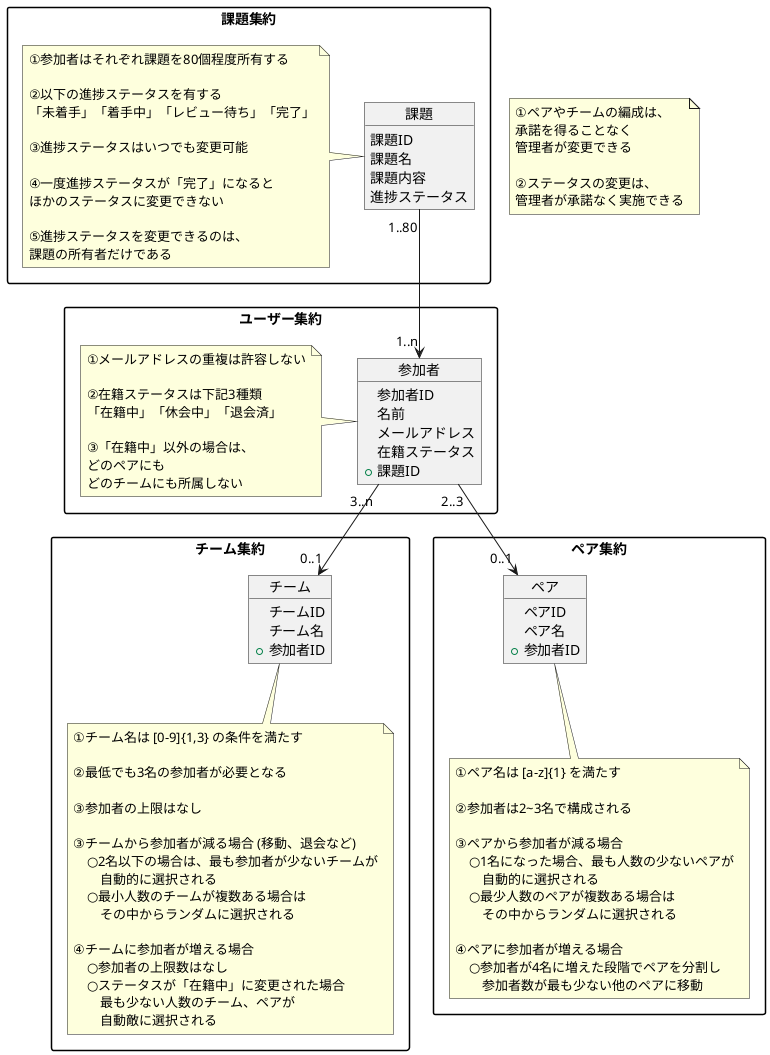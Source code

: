 @startuml domainModel

/'
  集約: packages
  オブジェクト: objects
  メモ: notes
  関連: * → コンポジッション (インスタンス参照)
        > → 集約間の連携 (ID参照)
  多重度: "<>" -()- "<>"
'/

skinparam PackageStyle rectangle
' skinparam Linetype ortho

note as 仕様
    ①ペアやチームの編成は、
    承諾を得ることなく
    管理者が変更できる

    ②ステータスの変更は、
    管理者が承諾なく実施できる
end note

package ユーザー集約 {
    object 参加者 {
        参加者ID
        名前
        メールアドレス
        在籍ステータス
        + 課題ID
    }

    note left of 参加者 
        ①メールアドレスの重複は許容しない

        ②在籍ステータスは下記3種類
        「在籍中」「休会中」「退会済」
        
        ③「在籍中」以外の場合は、
        どのペアにも
        どのチームにも所属しない
    end note
}

package チーム集約 {
    object チーム {
        チームID
        チーム名
        + 参加者ID
    }

    note bottom of チーム
        ①チーム名は [0-9]{1,3} の条件を満たす

        ②最低でも3名の参加者が必要となる

        ③参加者の上限はなし

        ③チームから参加者が減る場合 (移動、退会など)
            ○2名以下の場合は、最も参加者が少ないチームが
                自動的に選択される
            ○最小人数のチームが複数ある場合は
                その中からランダムに選択される

        ④チームに参加者が増える場合
            ○参加者の上限数はなし
            ○ステータスが「在籍中」に変更された場合
                最も少ない人数のチーム、ペアが
                自動敵に選択される
    end note
}

参加者 "3..n" -down-> "0..1" チーム

package ペア集約 {
    object ペア {
        ペアID
        ペア名
        + 参加者ID
    }

    note bottom of ペア
        ①ペア名は [a-z]{1} を満たす
        
        ②参加者は2~3名で構成される

        ③ペアから参加者が減る場合
            ○1名になった場合、最も人数の少ないペアが
                自動的に選択される
            ○最少人数のペアが複数ある場合は
                その中からランダムに選択される

        ④ペアに参加者が増える場合
            ○参加者が4名に増えた段階でペアを分割し
                参加者数が最も少ない他のペアに移動
    end note
}


参加者 "2..3" -down-> "0..1" ペア

package 課題集約 {
    object 課題 {
        課題ID
        課題名
        課題内容
        進捗ステータス
    }

    note left of 課題
        ①参加者はそれぞれ課題を80個程度所有する

        ②以下の進捗ステータスを有する
        「未着手」「着手中」「レビュー待ち」「完了」

        ③進捗ステータスはいつでも変更可能

        ④一度進捗ステータスが「完了」になると
        ほかのステータスに変更できない

        ⑤進捗ステータスを変更できるのは、
        課題の所有者だけである
    end note
}


参加者 "1..n" <-u- "1..80" 課題

@enduml